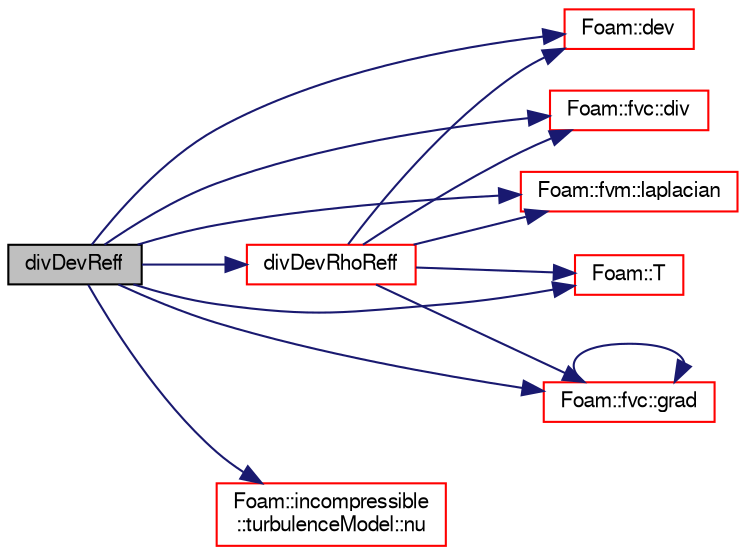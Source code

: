 digraph "divDevReff"
{
  bgcolor="transparent";
  edge [fontname="FreeSans",fontsize="10",labelfontname="FreeSans",labelfontsize="10"];
  node [fontname="FreeSans",fontsize="10",shape=record];
  rankdir="LR";
  Node1916 [label="divDevReff",height=0.2,width=0.4,color="black", fillcolor="grey75", style="filled", fontcolor="black"];
  Node1916 -> Node1917 [color="midnightblue",fontsize="10",style="solid",fontname="FreeSans"];
  Node1917 [label="Foam::dev",height=0.2,width=0.4,color="red",URL="$a21124.html#a042ede1d98e91923a7cc5e14e9f86854"];
  Node1916 -> Node1921 [color="midnightblue",fontsize="10",style="solid",fontname="FreeSans"];
  Node1921 [label="Foam::fvc::div",height=0.2,width=0.4,color="red",URL="$a21134.html#a585533948ad80abfe589d920c641f251"];
  Node1916 -> Node2220 [color="midnightblue",fontsize="10",style="solid",fontname="FreeSans"];
  Node2220 [label="divDevRhoReff",height=0.2,width=0.4,color="red",URL="$a30870.html#a1d0345d58cf17e030967c2b77a4477d6",tooltip="Return the deviatoric part of the effective sub-grid. "];
  Node2220 -> Node2283 [color="midnightblue",fontsize="10",style="solid",fontname="FreeSans"];
  Node2283 [label="Foam::fvm::laplacian",height=0.2,width=0.4,color="red",URL="$a21135.html#a05679b154654e47e9f1e2fbd2bc0bae0"];
  Node2220 -> Node1921 [color="midnightblue",fontsize="10",style="solid",fontname="FreeSans"];
  Node2220 -> Node1917 [color="midnightblue",fontsize="10",style="solid",fontname="FreeSans"];
  Node2220 -> Node2194 [color="midnightblue",fontsize="10",style="solid",fontname="FreeSans"];
  Node2194 [label="Foam::T",height=0.2,width=0.4,color="red",URL="$a21124.html#ae57fda0abb14bb0944947c463c6e09d4"];
  Node2220 -> Node2284 [color="midnightblue",fontsize="10",style="solid",fontname="FreeSans"];
  Node2284 [label="Foam::fvc::grad",height=0.2,width=0.4,color="red",URL="$a21134.html#a7c00ec90ecc15ed3005255e42c52827a"];
  Node2284 -> Node2284 [color="midnightblue",fontsize="10",style="solid",fontname="FreeSans"];
  Node1916 -> Node2284 [color="midnightblue",fontsize="10",style="solid",fontname="FreeSans"];
  Node1916 -> Node2283 [color="midnightblue",fontsize="10",style="solid",fontname="FreeSans"];
  Node1916 -> Node2223 [color="midnightblue",fontsize="10",style="solid",fontname="FreeSans"];
  Node2223 [label="Foam::incompressible\l::turbulenceModel::nu",height=0.2,width=0.4,color="red",URL="$a31102.html#aa739f3daeda1884fecc84f2b36a24021",tooltip="Return the laminar viscosity. "];
  Node1916 -> Node2194 [color="midnightblue",fontsize="10",style="solid",fontname="FreeSans"];
}
